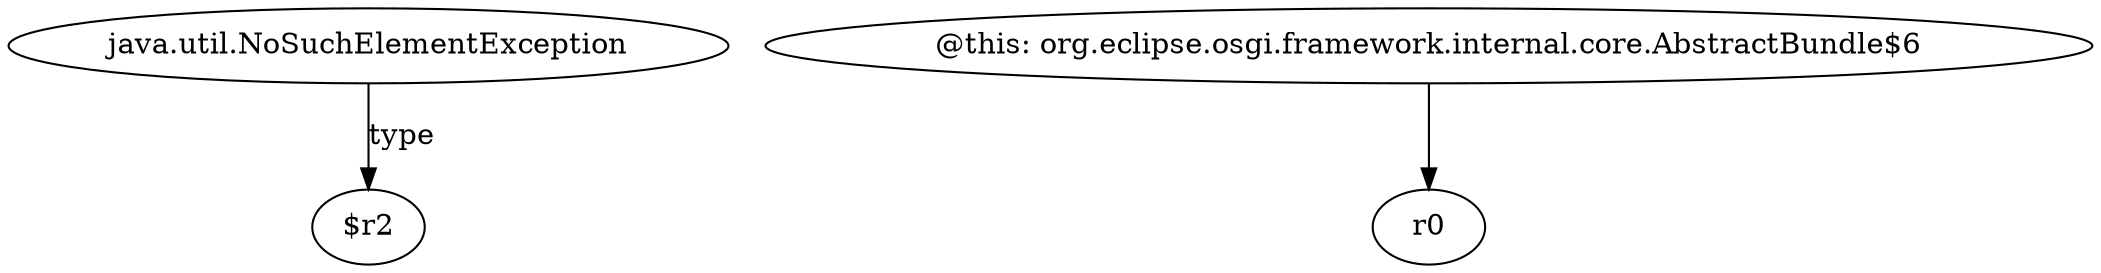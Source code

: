 digraph g {
0[label="java.util.NoSuchElementException"]
1[label="$r2"]
0->1[label="type"]
2[label="@this: org.eclipse.osgi.framework.internal.core.AbstractBundle$6"]
3[label="r0"]
2->3[label=""]
}